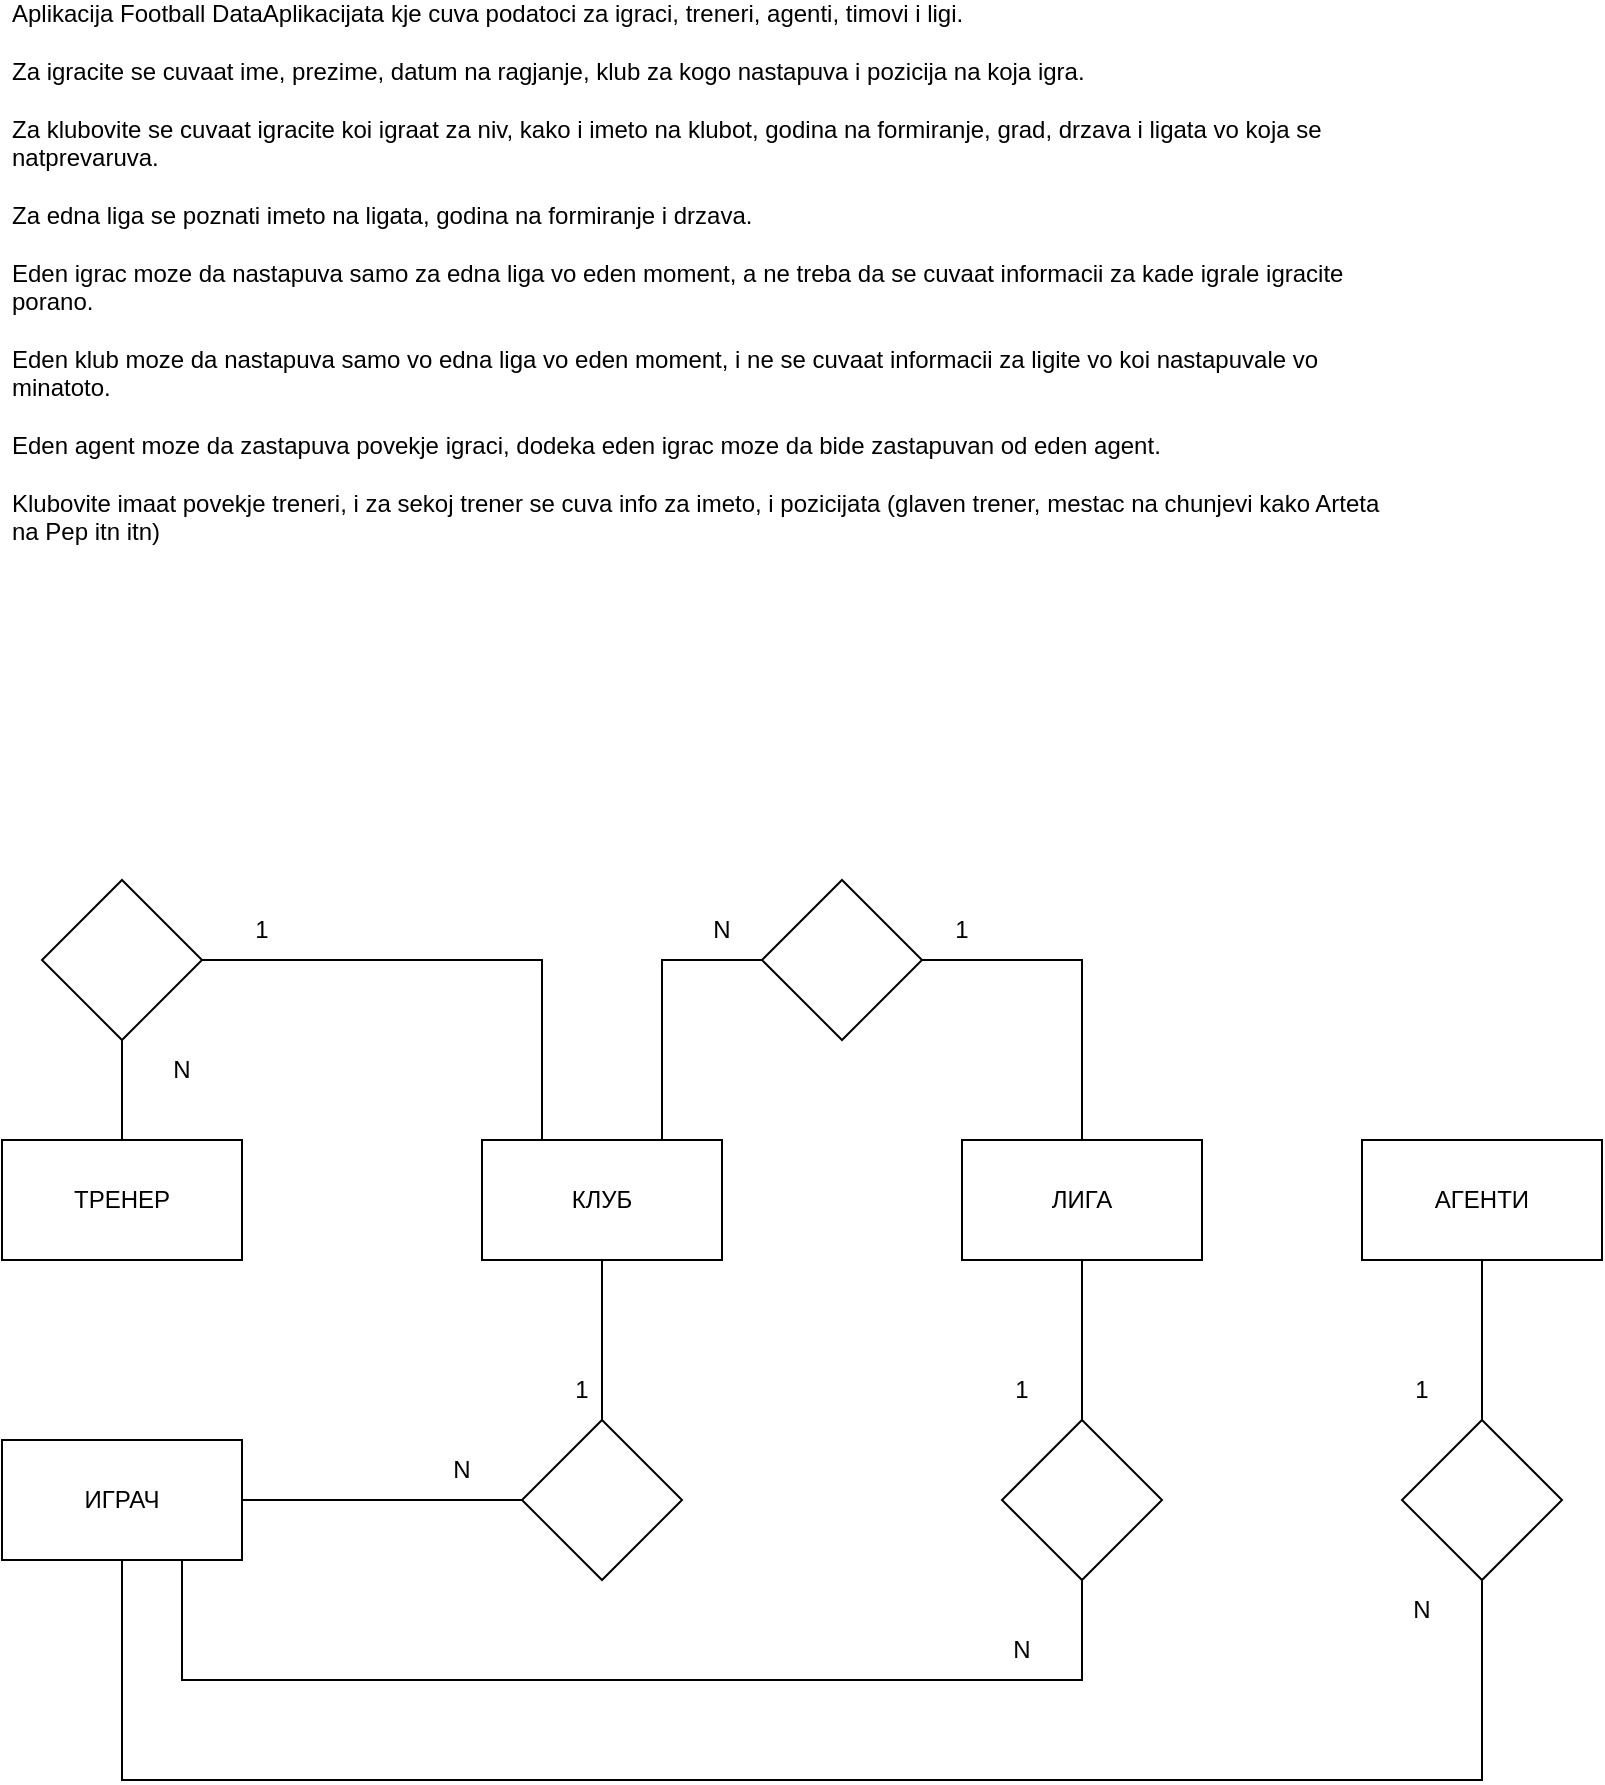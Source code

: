 <mxfile version="16.5.1" type="device"><diagram id="R2lEEEUBdFMjLlhIrx00" name="Page-1"><mxGraphModel dx="1216" dy="2365" grid="1" gridSize="10" guides="1" tooltips="1" connect="1" arrows="1" fold="1" page="1" pageScale="1" pageWidth="850" pageHeight="1100" math="0" shadow="0" extFonts="Permanent Marker^https://fonts.googleapis.com/css?family=Permanent+Marker"><root><mxCell id="0"/><mxCell id="1" parent="0"/><mxCell id="b4Fng1e_swmWGpTqEDUa-1" value="Aplikacija Football Data&lt;span class=&quot;c-mrkdwn__br&quot;&gt;&lt;/span&gt;Aplikacijata kje cuva podatoci za igraci, treneri, agenti, timovi i ligi.&lt;br&gt;&lt;span class=&quot;c-mrkdwn__br&quot;&gt;&lt;/span&gt;&lt;br&gt;Za igracite se cuvaat ime, prezime, datum na ragjanje, klub za kogo nastapuva i pozicija na koja igra.&lt;br&gt;&lt;span class=&quot;c-mrkdwn__br&quot;&gt;&lt;/span&gt;&lt;br&gt;Za&amp;nbsp;klubovite se cuvaat igracite koi igraat za niv, kako i imeto na klubot, godina na formiranje, grad, drzava i ligata vo koja se natprevaruva.&lt;br&gt;&lt;span class=&quot;c-mrkdwn__br&quot;&gt;&lt;/span&gt;&lt;br&gt;Za edna liga se poznati imeto na ligata, godina na formiranje i drzava.&lt;br&gt;&lt;span class=&quot;c-mrkdwn__br&quot;&gt;&lt;/span&gt;&lt;br&gt;Eden igrac moze da nastapuva samo za edna liga vo eden moment, a ne treba da&amp;nbsp;se cuvaat informacii za kade igrale igracite porano. &lt;br&gt;&lt;br&gt;Eden klub moze da&amp;nbsp;nastapuva samo vo edna liga vo eden moment, i ne se cuvaat informacii za&amp;nbsp;ligite vo koi nastapuvale vo minatoto.&lt;br&gt;&lt;span class=&quot;c-mrkdwn__br&quot;&gt;&lt;/span&gt;&lt;br&gt;Eden agent moze da zastapuva povekje igraci, dodeka eden igrac moze da bide zastapuvan od eden agent.&lt;br&gt;&lt;span class=&quot;c-mrkdwn__br&quot;&gt;&lt;/span&gt;&lt;br&gt;Klubovite&amp;nbsp;imaat povekje treneri, i za sekoj trener se cuva info za imeto, i&amp;nbsp;pozicijata (glaven trener, mestac na chunjevi kako Arteta na Pep itn&amp;nbsp;itn)&lt;span class=&quot;c-message__edited_label&quot; dir=&quot;ltr&quot;&gt;&amp;nbsp;&lt;/span&gt;" style="text;html=1;strokeColor=none;fillColor=none;spacing=5;spacingTop=-20;whiteSpace=wrap;overflow=hidden;rounded=0;" vertex="1" parent="1"><mxGeometry x="880" y="-260" width="700" height="310" as="geometry"/></mxCell><mxCell id="b4Fng1e_swmWGpTqEDUa-8" style="edgeStyle=orthogonalEdgeStyle;rounded=0;orthogonalLoop=1;jettySize=auto;html=1;exitX=1;exitY=0.5;exitDx=0;exitDy=0;entryX=0;entryY=0.5;entryDx=0;entryDy=0;endArrow=none;endFill=0;" edge="1" parent="1" source="b4Fng1e_swmWGpTqEDUa-2" target="b4Fng1e_swmWGpTqEDUa-7"><mxGeometry relative="1" as="geometry"/></mxCell><mxCell id="b4Fng1e_swmWGpTqEDUa-13" style="edgeStyle=orthogonalEdgeStyle;rounded=0;orthogonalLoop=1;jettySize=auto;html=1;exitX=0.75;exitY=1;exitDx=0;exitDy=0;entryX=0.5;entryY=1;entryDx=0;entryDy=0;endArrow=none;endFill=0;" edge="1" parent="1" source="b4Fng1e_swmWGpTqEDUa-2" target="b4Fng1e_swmWGpTqEDUa-12"><mxGeometry relative="1" as="geometry"><Array as="points"><mxPoint x="970" y="570"/><mxPoint x="1420" y="570"/></Array></mxGeometry></mxCell><mxCell id="b4Fng1e_swmWGpTqEDUa-23" style="edgeStyle=orthogonalEdgeStyle;rounded=0;orthogonalLoop=1;jettySize=auto;html=1;exitX=0.5;exitY=1;exitDx=0;exitDy=0;entryX=0.5;entryY=1;entryDx=0;entryDy=0;endArrow=none;endFill=0;" edge="1" parent="1" source="b4Fng1e_swmWGpTqEDUa-2" target="b4Fng1e_swmWGpTqEDUa-22"><mxGeometry relative="1" as="geometry"><Array as="points"><mxPoint x="940" y="620"/><mxPoint x="1620" y="620"/></Array></mxGeometry></mxCell><mxCell id="b4Fng1e_swmWGpTqEDUa-2" value="ИГРАЧ" style="rounded=0;whiteSpace=wrap;html=1;" vertex="1" parent="1"><mxGeometry x="880" y="450" width="120" height="60" as="geometry"/></mxCell><mxCell id="b4Fng1e_swmWGpTqEDUa-18" style="edgeStyle=orthogonalEdgeStyle;rounded=0;orthogonalLoop=1;jettySize=auto;html=1;exitX=0.75;exitY=0;exitDx=0;exitDy=0;entryX=0;entryY=0.5;entryDx=0;entryDy=0;endArrow=none;endFill=0;" edge="1" parent="1" source="b4Fng1e_swmWGpTqEDUa-3" target="b4Fng1e_swmWGpTqEDUa-17"><mxGeometry relative="1" as="geometry"/></mxCell><mxCell id="b4Fng1e_swmWGpTqEDUa-3" value="КЛУБ" style="rounded=0;whiteSpace=wrap;html=1;" vertex="1" parent="1"><mxGeometry x="1120" y="300" width="120" height="60" as="geometry"/></mxCell><mxCell id="b4Fng1e_swmWGpTqEDUa-4" value="ТРЕНЕР" style="rounded=0;whiteSpace=wrap;html=1;" vertex="1" parent="1"><mxGeometry x="880" y="300" width="120" height="60" as="geometry"/></mxCell><mxCell id="b4Fng1e_swmWGpTqEDUa-24" style="edgeStyle=orthogonalEdgeStyle;rounded=0;orthogonalLoop=1;jettySize=auto;html=1;exitX=0.5;exitY=1;exitDx=0;exitDy=0;entryX=0.5;entryY=0;entryDx=0;entryDy=0;endArrow=none;endFill=0;" edge="1" parent="1" source="b4Fng1e_swmWGpTqEDUa-5" target="b4Fng1e_swmWGpTqEDUa-22"><mxGeometry relative="1" as="geometry"/></mxCell><mxCell id="b4Fng1e_swmWGpTqEDUa-5" value="АГЕНТИ" style="rounded=0;whiteSpace=wrap;html=1;" vertex="1" parent="1"><mxGeometry x="1560" y="300" width="120" height="60" as="geometry"/></mxCell><mxCell id="b4Fng1e_swmWGpTqEDUa-6" value="ЛИГА" style="rounded=0;whiteSpace=wrap;html=1;" vertex="1" parent="1"><mxGeometry x="1360" y="300" width="120" height="60" as="geometry"/></mxCell><mxCell id="b4Fng1e_swmWGpTqEDUa-9" style="edgeStyle=orthogonalEdgeStyle;rounded=0;orthogonalLoop=1;jettySize=auto;html=1;exitX=0.5;exitY=0;exitDx=0;exitDy=0;entryX=0.5;entryY=1;entryDx=0;entryDy=0;endArrow=none;endFill=0;" edge="1" parent="1" source="b4Fng1e_swmWGpTqEDUa-7" target="b4Fng1e_swmWGpTqEDUa-3"><mxGeometry relative="1" as="geometry"/></mxCell><mxCell id="b4Fng1e_swmWGpTqEDUa-7" value="" style="rhombus;whiteSpace=wrap;html=1;" vertex="1" parent="1"><mxGeometry x="1140" y="440" width="80" height="80" as="geometry"/></mxCell><mxCell id="b4Fng1e_swmWGpTqEDUa-10" value="1" style="text;html=1;strokeColor=none;fillColor=none;align=center;verticalAlign=middle;whiteSpace=wrap;rounded=0;" vertex="1" parent="1"><mxGeometry x="1140" y="410" width="60" height="30" as="geometry"/></mxCell><mxCell id="b4Fng1e_swmWGpTqEDUa-11" value="N" style="text;html=1;strokeColor=none;fillColor=none;align=center;verticalAlign=middle;whiteSpace=wrap;rounded=0;" vertex="1" parent="1"><mxGeometry x="1080" y="450" width="60" height="30" as="geometry"/></mxCell><mxCell id="b4Fng1e_swmWGpTqEDUa-14" style="edgeStyle=orthogonalEdgeStyle;rounded=0;orthogonalLoop=1;jettySize=auto;html=1;exitX=0.5;exitY=0;exitDx=0;exitDy=0;entryX=0.5;entryY=1;entryDx=0;entryDy=0;endArrow=none;endFill=0;" edge="1" parent="1" source="b4Fng1e_swmWGpTqEDUa-12" target="b4Fng1e_swmWGpTqEDUa-6"><mxGeometry relative="1" as="geometry"/></mxCell><mxCell id="b4Fng1e_swmWGpTqEDUa-12" value="" style="rhombus;whiteSpace=wrap;html=1;" vertex="1" parent="1"><mxGeometry x="1380" y="440" width="80" height="80" as="geometry"/></mxCell><mxCell id="b4Fng1e_swmWGpTqEDUa-15" value="1" style="text;html=1;strokeColor=none;fillColor=none;align=center;verticalAlign=middle;whiteSpace=wrap;rounded=0;" vertex="1" parent="1"><mxGeometry x="1360" y="410" width="60" height="30" as="geometry"/></mxCell><mxCell id="b4Fng1e_swmWGpTqEDUa-16" value="N" style="text;html=1;strokeColor=none;fillColor=none;align=center;verticalAlign=middle;whiteSpace=wrap;rounded=0;" vertex="1" parent="1"><mxGeometry x="1360" y="540" width="60" height="30" as="geometry"/></mxCell><mxCell id="b4Fng1e_swmWGpTqEDUa-19" style="edgeStyle=orthogonalEdgeStyle;rounded=0;orthogonalLoop=1;jettySize=auto;html=1;exitX=1;exitY=0.5;exitDx=0;exitDy=0;entryX=0.5;entryY=0;entryDx=0;entryDy=0;endArrow=none;endFill=0;" edge="1" parent="1" source="b4Fng1e_swmWGpTqEDUa-17" target="b4Fng1e_swmWGpTqEDUa-6"><mxGeometry relative="1" as="geometry"/></mxCell><mxCell id="b4Fng1e_swmWGpTqEDUa-17" value="" style="rhombus;whiteSpace=wrap;html=1;" vertex="1" parent="1"><mxGeometry x="1260" y="170" width="80" height="80" as="geometry"/></mxCell><mxCell id="b4Fng1e_swmWGpTqEDUa-20" value="1" style="text;html=1;strokeColor=none;fillColor=none;align=center;verticalAlign=middle;whiteSpace=wrap;rounded=0;" vertex="1" parent="1"><mxGeometry x="1330" y="180" width="60" height="30" as="geometry"/></mxCell><mxCell id="b4Fng1e_swmWGpTqEDUa-21" value="N" style="text;html=1;strokeColor=none;fillColor=none;align=center;verticalAlign=middle;whiteSpace=wrap;rounded=0;" vertex="1" parent="1"><mxGeometry x="1210" y="180" width="60" height="30" as="geometry"/></mxCell><mxCell id="b4Fng1e_swmWGpTqEDUa-22" value="" style="rhombus;whiteSpace=wrap;html=1;" vertex="1" parent="1"><mxGeometry x="1580" y="440" width="80" height="80" as="geometry"/></mxCell><mxCell id="b4Fng1e_swmWGpTqEDUa-25" value="N" style="text;html=1;strokeColor=none;fillColor=none;align=center;verticalAlign=middle;whiteSpace=wrap;rounded=0;" vertex="1" parent="1"><mxGeometry x="1560" y="520" width="60" height="30" as="geometry"/></mxCell><mxCell id="b4Fng1e_swmWGpTqEDUa-26" value="1" style="text;html=1;strokeColor=none;fillColor=none;align=center;verticalAlign=middle;whiteSpace=wrap;rounded=0;" vertex="1" parent="1"><mxGeometry x="1560" y="410" width="60" height="30" as="geometry"/></mxCell><mxCell id="b4Fng1e_swmWGpTqEDUa-28" style="edgeStyle=orthogonalEdgeStyle;rounded=0;orthogonalLoop=1;jettySize=auto;html=1;exitX=0.5;exitY=1;exitDx=0;exitDy=0;entryX=0.5;entryY=0;entryDx=0;entryDy=0;endArrow=none;endFill=0;" edge="1" parent="1" source="b4Fng1e_swmWGpTqEDUa-27" target="b4Fng1e_swmWGpTqEDUa-4"><mxGeometry relative="1" as="geometry"/></mxCell><mxCell id="b4Fng1e_swmWGpTqEDUa-29" style="edgeStyle=orthogonalEdgeStyle;rounded=0;orthogonalLoop=1;jettySize=auto;html=1;exitX=1;exitY=0.5;exitDx=0;exitDy=0;entryX=0.25;entryY=0;entryDx=0;entryDy=0;endArrow=none;endFill=0;" edge="1" parent="1" source="b4Fng1e_swmWGpTqEDUa-27" target="b4Fng1e_swmWGpTqEDUa-3"><mxGeometry relative="1" as="geometry"/></mxCell><mxCell id="b4Fng1e_swmWGpTqEDUa-27" value="" style="rhombus;whiteSpace=wrap;html=1;" vertex="1" parent="1"><mxGeometry x="900" y="170" width="80" height="80" as="geometry"/></mxCell><mxCell id="b4Fng1e_swmWGpTqEDUa-30" value="N" style="text;html=1;strokeColor=none;fillColor=none;align=center;verticalAlign=middle;whiteSpace=wrap;rounded=0;" vertex="1" parent="1"><mxGeometry x="940" y="250" width="60" height="30" as="geometry"/></mxCell><mxCell id="b4Fng1e_swmWGpTqEDUa-31" value="1" style="text;html=1;strokeColor=none;fillColor=none;align=center;verticalAlign=middle;whiteSpace=wrap;rounded=0;" vertex="1" parent="1"><mxGeometry x="980" y="180" width="60" height="30" as="geometry"/></mxCell></root></mxGraphModel></diagram></mxfile>
